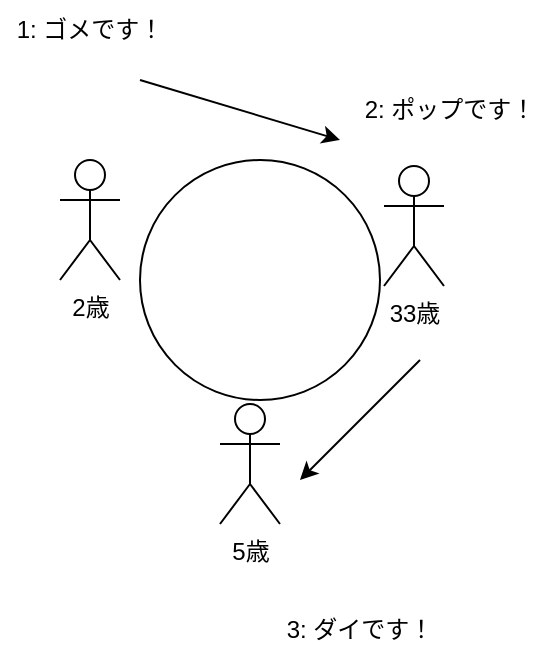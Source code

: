 <mxfile>
    <diagram name="ページ1のコピー" id="H7Nuqd5qgoZYds3bhfGV">
        <mxGraphModel dx="275" dy="481" grid="1" gridSize="10" guides="1" tooltips="1" connect="1" arrows="1" fold="1" page="1" pageScale="1" pageWidth="827" pageHeight="1169" background="#ffffff" math="0" shadow="0">
            <root>
                <mxCell id="QdbKKEN2wJZKdiw5hNAE-0"/>
                <mxCell id="QdbKKEN2wJZKdiw5hNAE-1" parent="QdbKKEN2wJZKdiw5hNAE-0"/>
                <mxCell id="QdbKKEN2wJZKdiw5hNAE-2" value="" style="ellipse;whiteSpace=wrap;html=1;aspect=fixed;" vertex="1" parent="QdbKKEN2wJZKdiw5hNAE-1">
                    <mxGeometry x="150" y="280" width="120" height="120" as="geometry"/>
                </mxCell>
                <mxCell id="QdbKKEN2wJZKdiw5hNAE-3" value="33歳" style="shape=umlActor;verticalLabelPosition=bottom;verticalAlign=top;html=1;outlineConnect=0;" vertex="1" parent="QdbKKEN2wJZKdiw5hNAE-1">
                    <mxGeometry x="272" y="283" width="30" height="60" as="geometry"/>
                </mxCell>
                <mxCell id="QdbKKEN2wJZKdiw5hNAE-4" value="5歳" style="shape=umlActor;verticalLabelPosition=bottom;verticalAlign=top;html=1;outlineConnect=0;" vertex="1" parent="QdbKKEN2wJZKdiw5hNAE-1">
                    <mxGeometry x="190" y="402" width="30" height="60" as="geometry"/>
                </mxCell>
                <mxCell id="QdbKKEN2wJZKdiw5hNAE-5" value="2歳" style="shape=umlActor;verticalLabelPosition=bottom;verticalAlign=top;html=1;outlineConnect=0;" vertex="1" parent="QdbKKEN2wJZKdiw5hNAE-1">
                    <mxGeometry x="110" y="280" width="30" height="60" as="geometry"/>
                </mxCell>
                <mxCell id="BWjRHixl8TfUCCMmKoYt-1" value="" style="endArrow=classic;html=1;" edge="1" parent="QdbKKEN2wJZKdiw5hNAE-1">
                    <mxGeometry width="50" height="50" relative="1" as="geometry">
                        <mxPoint x="150" y="240" as="sourcePoint"/>
                        <mxPoint x="250" y="270" as="targetPoint"/>
                    </mxGeometry>
                </mxCell>
                <mxCell id="BWjRHixl8TfUCCMmKoYt-4" value="1: ゴメです！" style="text;html=1;strokeColor=none;fillColor=none;align=center;verticalAlign=middle;whiteSpace=wrap;rounded=0;" vertex="1" parent="QdbKKEN2wJZKdiw5hNAE-1">
                    <mxGeometry x="80" y="200" width="90" height="30" as="geometry"/>
                </mxCell>
                <mxCell id="BWjRHixl8TfUCCMmKoYt-6" value="2: ポップです！" style="text;html=1;strokeColor=none;fillColor=none;align=center;verticalAlign=middle;whiteSpace=wrap;rounded=0;" vertex="1" parent="QdbKKEN2wJZKdiw5hNAE-1">
                    <mxGeometry x="260" y="240" width="90" height="30" as="geometry"/>
                </mxCell>
                <mxCell id="BWjRHixl8TfUCCMmKoYt-7" value="" style="endArrow=classic;html=1;" edge="1" parent="QdbKKEN2wJZKdiw5hNAE-1">
                    <mxGeometry width="50" height="50" relative="1" as="geometry">
                        <mxPoint x="290" y="380" as="sourcePoint"/>
                        <mxPoint x="230" y="440" as="targetPoint"/>
                    </mxGeometry>
                </mxCell>
                <mxCell id="BWjRHixl8TfUCCMmKoYt-9" value="3: ダイです！" style="text;html=1;strokeColor=none;fillColor=none;align=center;verticalAlign=middle;whiteSpace=wrap;rounded=0;" vertex="1" parent="QdbKKEN2wJZKdiw5hNAE-1">
                    <mxGeometry x="220" y="500" width="80" height="30" as="geometry"/>
                </mxCell>
            </root>
        </mxGraphModel>
    </diagram>
    <diagram id="KofrbmL3NTCW2D6ZPKk4" name="ページ1">
        <mxGraphModel dx="206" dy="361" grid="1" gridSize="10" guides="1" tooltips="1" connect="1" arrows="1" fold="1" page="1" pageScale="1" pageWidth="827" pageHeight="1169" background="#ffffff" math="0" shadow="0">
            <root>
                <mxCell id="0"/>
                <mxCell id="1" parent="0"/>
                <mxCell id="2" value="" style="ellipse;whiteSpace=wrap;html=1;aspect=fixed;" vertex="1" parent="1">
                    <mxGeometry x="150" y="280" width="120" height="120" as="geometry"/>
                </mxCell>
                <mxCell id="3" value="33歳" style="shape=umlActor;verticalLabelPosition=bottom;verticalAlign=top;html=1;outlineConnect=0;" vertex="1" parent="1">
                    <mxGeometry x="272" y="283" width="30" height="60" as="geometry"/>
                </mxCell>
                <mxCell id="8" value="5歳" style="shape=umlActor;verticalLabelPosition=bottom;verticalAlign=top;html=1;outlineConnect=0;" vertex="1" parent="1">
                    <mxGeometry x="190" y="402" width="30" height="60" as="geometry"/>
                </mxCell>
                <mxCell id="13" value="2歳" style="shape=umlActor;verticalLabelPosition=bottom;verticalAlign=top;html=1;outlineConnect=0;" vertex="1" parent="1">
                    <mxGeometry x="110" y="280" width="30" height="60" as="geometry"/>
                </mxCell>
            </root>
        </mxGraphModel>
    </diagram>
</mxfile>